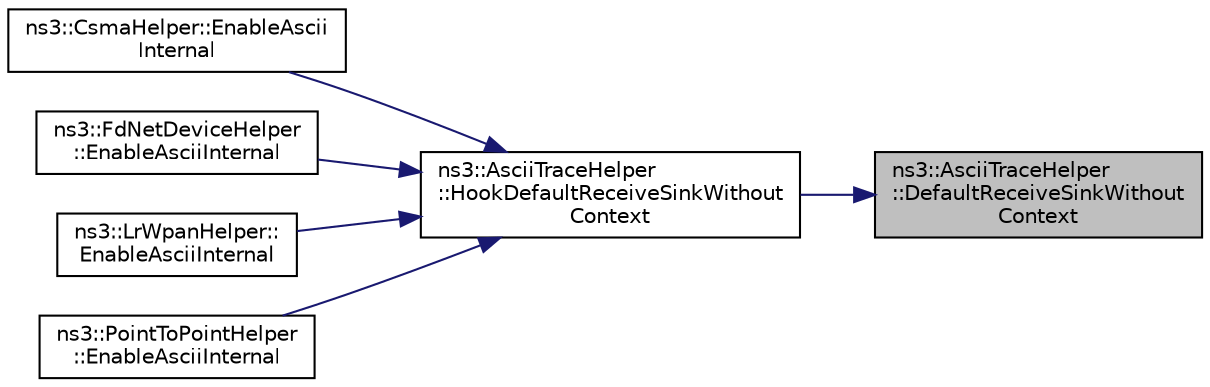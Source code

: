 digraph "ns3::AsciiTraceHelper::DefaultReceiveSinkWithoutContext"
{
 // LATEX_PDF_SIZE
  edge [fontname="Helvetica",fontsize="10",labelfontname="Helvetica",labelfontsize="10"];
  node [fontname="Helvetica",fontsize="10",shape=record];
  rankdir="RL";
  Node1 [label="ns3::AsciiTraceHelper\l::DefaultReceiveSinkWithout\lContext",height=0.2,width=0.4,color="black", fillcolor="grey75", style="filled", fontcolor="black",tooltip="Basic Receive default trace sink."];
  Node1 -> Node2 [dir="back",color="midnightblue",fontsize="10",style="solid",fontname="Helvetica"];
  Node2 [label="ns3::AsciiTraceHelper\l::HookDefaultReceiveSinkWithout\lContext",height=0.2,width=0.4,color="black", fillcolor="white", style="filled",URL="$classns3_1_1_ascii_trace_helper.html#a7fff46d65f55f3b405cb40c2de88e147",tooltip="Hook a trace source to the default receive operation trace sink that does not accept nor log a trace ..."];
  Node2 -> Node3 [dir="back",color="midnightblue",fontsize="10",style="solid",fontname="Helvetica"];
  Node3 [label="ns3::CsmaHelper::EnableAscii\lInternal",height=0.2,width=0.4,color="black", fillcolor="white", style="filled",URL="$classns3_1_1_csma_helper.html#af2eac110641882febd39247258efda54",tooltip="Enable ascii trace output on the indicated net device."];
  Node2 -> Node4 [dir="back",color="midnightblue",fontsize="10",style="solid",fontname="Helvetica"];
  Node4 [label="ns3::FdNetDeviceHelper\l::EnableAsciiInternal",height=0.2,width=0.4,color="black", fillcolor="white", style="filled",URL="$classns3_1_1_fd_net_device_helper.html#ae302a206158bfda94ddea64b711854d2",tooltip="Enable ascii trace output on the indicated net device."];
  Node2 -> Node5 [dir="back",color="midnightblue",fontsize="10",style="solid",fontname="Helvetica"];
  Node5 [label="ns3::LrWpanHelper::\lEnableAsciiInternal",height=0.2,width=0.4,color="black", fillcolor="white", style="filled",URL="$classns3_1_1_lr_wpan_helper.html#a0accf3ecc8c464cde332c92dca565c05",tooltip="Enable ascii trace output on the indicated net device."];
  Node2 -> Node6 [dir="back",color="midnightblue",fontsize="10",style="solid",fontname="Helvetica"];
  Node6 [label="ns3::PointToPointHelper\l::EnableAsciiInternal",height=0.2,width=0.4,color="black", fillcolor="white", style="filled",URL="$classns3_1_1_point_to_point_helper.html#a500491e31095208060544b015d1112d5",tooltip="Enable ascii trace output on the indicated net device."];
}
